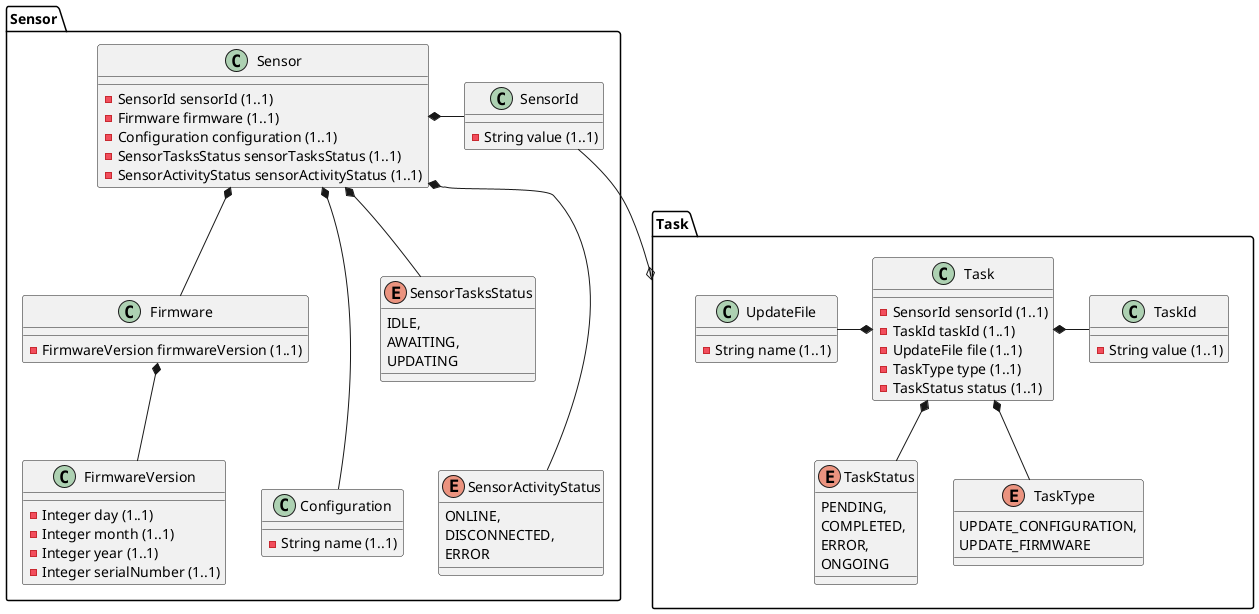 @startuml

package Sensor {
    class Sensor {
      -SensorId sensorId (1..1)
      -Firmware firmware (1..1)
      -Configuration configuration (1..1)
      -SensorTasksStatus sensorTasksStatus (1..1)
      -SensorActivityStatus sensorActivityStatus (1..1)
    }

    class SensorId {
      -String value (1..1)
    }

    class Firmware {
      -FirmwareVersion firmwareVersion (1..1)
    }

    class FirmwareVersion {
      -Integer day (1..1)
      -Integer month (1..1)
      -Integer year (1..1)
      -Integer serialNumber (1..1)
    }

    class Configuration {
      -String name (1..1)
    }

    enum SensorTasksStatus {
      IDLE,
      AWAITING,
      UPDATING
    }

    enum SensorActivityStatus {
      ONLINE,
      DISCONNECTED,
      ERROR
    }

    Sensor *-left- SensorId
    Sensor *-down- Firmware
    Sensor *-down-- Configuration
    Sensor *-down- SensorTasksStatus
    Sensor *-down-- SensorActivityStatus
    Firmware *-down- FirmwareVersion
}

package Task {
    class Task {
      -SensorId sensorId (1..1)
      -TaskId taskId (1..1)
      -UpdateFile file (1..1)
      -TaskType type (1..1)
      -TaskStatus status (1..1)
    }

    class TaskId {
      -String value (1..1)
    }

    class UpdateFile {
      -String name (1..1)
    }

    enum TaskType {
      UPDATE_CONFIGURATION,
      UPDATE_FIRMWARE
    }

    enum TaskStatus {
      PENDING,
      COMPLETED,
      ERROR,
      ONGOING
    }

    Task *-right- TaskId
    Task *-left- UpdateFile
    Task *-down- TaskType
    Task *-down- TaskStatus
}

Task o-up- SensorId



@enduml